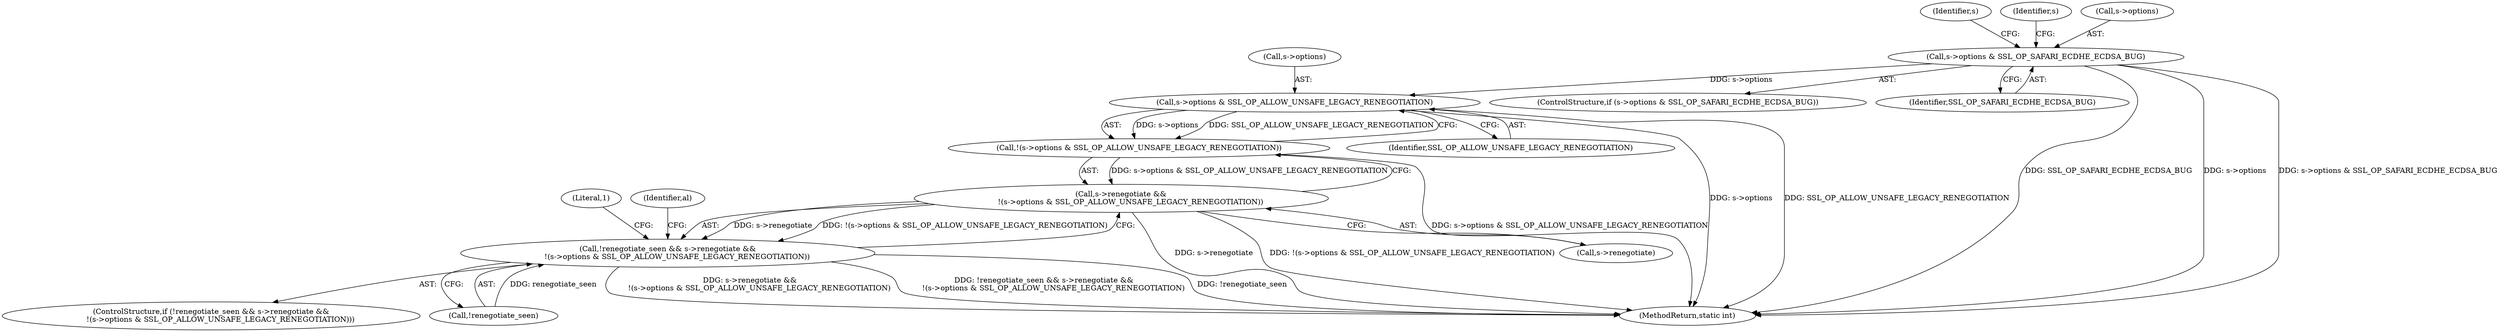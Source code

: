 digraph "0_openssl_4ad93618d26a3ea23d36ad5498ff4f59eff3a4d2_7@pointer" {
"1000202" [label="(Call,s->options & SSL_OP_SAFARI_ECDHE_ECDSA_BUG)"];
"1001078" [label="(Call,s->options & SSL_OP_ALLOW_UNSAFE_LEGACY_RENEGOTIATION)"];
"1001077" [label="(Call,!(s->options & SSL_OP_ALLOW_UNSAFE_LEGACY_RENEGOTIATION))"];
"1001073" [label="(Call,s->renegotiate &&\n        !(s->options & SSL_OP_ALLOW_UNSAFE_LEGACY_RENEGOTIATION))"];
"1001070" [label="(Call,!renegotiate_seen && s->renegotiate &&\n        !(s->options & SSL_OP_ALLOW_UNSAFE_LEGACY_RENEGOTIATION))"];
"1001078" [label="(Call,s->options & SSL_OP_ALLOW_UNSAFE_LEGACY_RENEGOTIATION)"];
"1000208" [label="(Identifier,s)"];
"1000214" [label="(Identifier,s)"];
"1001094" [label="(Literal,1)"];
"1000201" [label="(ControlStructure,if (s->options & SSL_OP_SAFARI_ECDHE_ECDSA_BUG))"];
"1001071" [label="(Call,!renegotiate_seen)"];
"1000203" [label="(Call,s->options)"];
"1000206" [label="(Identifier,SSL_OP_SAFARI_ECDHE_ECDSA_BUG)"];
"1001079" [label="(Call,s->options)"];
"1001069" [label="(ControlStructure,if (!renegotiate_seen && s->renegotiate &&\n        !(s->options & SSL_OP_ALLOW_UNSAFE_LEGACY_RENEGOTIATION)))"];
"1000202" [label="(Call,s->options & SSL_OP_SAFARI_ECDHE_ECDSA_BUG)"];
"1001073" [label="(Call,s->renegotiate &&\n        !(s->options & SSL_OP_ALLOW_UNSAFE_LEGACY_RENEGOTIATION))"];
"1001086" [label="(Identifier,al)"];
"1001070" [label="(Call,!renegotiate_seen && s->renegotiate &&\n        !(s->options & SSL_OP_ALLOW_UNSAFE_LEGACY_RENEGOTIATION))"];
"1001082" [label="(Identifier,SSL_OP_ALLOW_UNSAFE_LEGACY_RENEGOTIATION)"];
"1001077" [label="(Call,!(s->options & SSL_OP_ALLOW_UNSAFE_LEGACY_RENEGOTIATION))"];
"1001095" [label="(MethodReturn,static int)"];
"1001074" [label="(Call,s->renegotiate)"];
"1000202" -> "1000201"  [label="AST: "];
"1000202" -> "1000206"  [label="CFG: "];
"1000203" -> "1000202"  [label="AST: "];
"1000206" -> "1000202"  [label="AST: "];
"1000208" -> "1000202"  [label="CFG: "];
"1000214" -> "1000202"  [label="CFG: "];
"1000202" -> "1001095"  [label="DDG: SSL_OP_SAFARI_ECDHE_ECDSA_BUG"];
"1000202" -> "1001095"  [label="DDG: s->options"];
"1000202" -> "1001095"  [label="DDG: s->options & SSL_OP_SAFARI_ECDHE_ECDSA_BUG"];
"1000202" -> "1001078"  [label="DDG: s->options"];
"1001078" -> "1001077"  [label="AST: "];
"1001078" -> "1001082"  [label="CFG: "];
"1001079" -> "1001078"  [label="AST: "];
"1001082" -> "1001078"  [label="AST: "];
"1001077" -> "1001078"  [label="CFG: "];
"1001078" -> "1001095"  [label="DDG: s->options"];
"1001078" -> "1001095"  [label="DDG: SSL_OP_ALLOW_UNSAFE_LEGACY_RENEGOTIATION"];
"1001078" -> "1001077"  [label="DDG: s->options"];
"1001078" -> "1001077"  [label="DDG: SSL_OP_ALLOW_UNSAFE_LEGACY_RENEGOTIATION"];
"1001077" -> "1001073"  [label="AST: "];
"1001073" -> "1001077"  [label="CFG: "];
"1001077" -> "1001095"  [label="DDG: s->options & SSL_OP_ALLOW_UNSAFE_LEGACY_RENEGOTIATION"];
"1001077" -> "1001073"  [label="DDG: s->options & SSL_OP_ALLOW_UNSAFE_LEGACY_RENEGOTIATION"];
"1001073" -> "1001070"  [label="AST: "];
"1001073" -> "1001074"  [label="CFG: "];
"1001074" -> "1001073"  [label="AST: "];
"1001070" -> "1001073"  [label="CFG: "];
"1001073" -> "1001095"  [label="DDG: s->renegotiate"];
"1001073" -> "1001095"  [label="DDG: !(s->options & SSL_OP_ALLOW_UNSAFE_LEGACY_RENEGOTIATION)"];
"1001073" -> "1001070"  [label="DDG: s->renegotiate"];
"1001073" -> "1001070"  [label="DDG: !(s->options & SSL_OP_ALLOW_UNSAFE_LEGACY_RENEGOTIATION)"];
"1001070" -> "1001069"  [label="AST: "];
"1001070" -> "1001071"  [label="CFG: "];
"1001071" -> "1001070"  [label="AST: "];
"1001086" -> "1001070"  [label="CFG: "];
"1001094" -> "1001070"  [label="CFG: "];
"1001070" -> "1001095"  [label="DDG: s->renegotiate &&\n        !(s->options & SSL_OP_ALLOW_UNSAFE_LEGACY_RENEGOTIATION)"];
"1001070" -> "1001095"  [label="DDG: !renegotiate_seen && s->renegotiate &&\n        !(s->options & SSL_OP_ALLOW_UNSAFE_LEGACY_RENEGOTIATION)"];
"1001070" -> "1001095"  [label="DDG: !renegotiate_seen"];
"1001071" -> "1001070"  [label="DDG: renegotiate_seen"];
}
